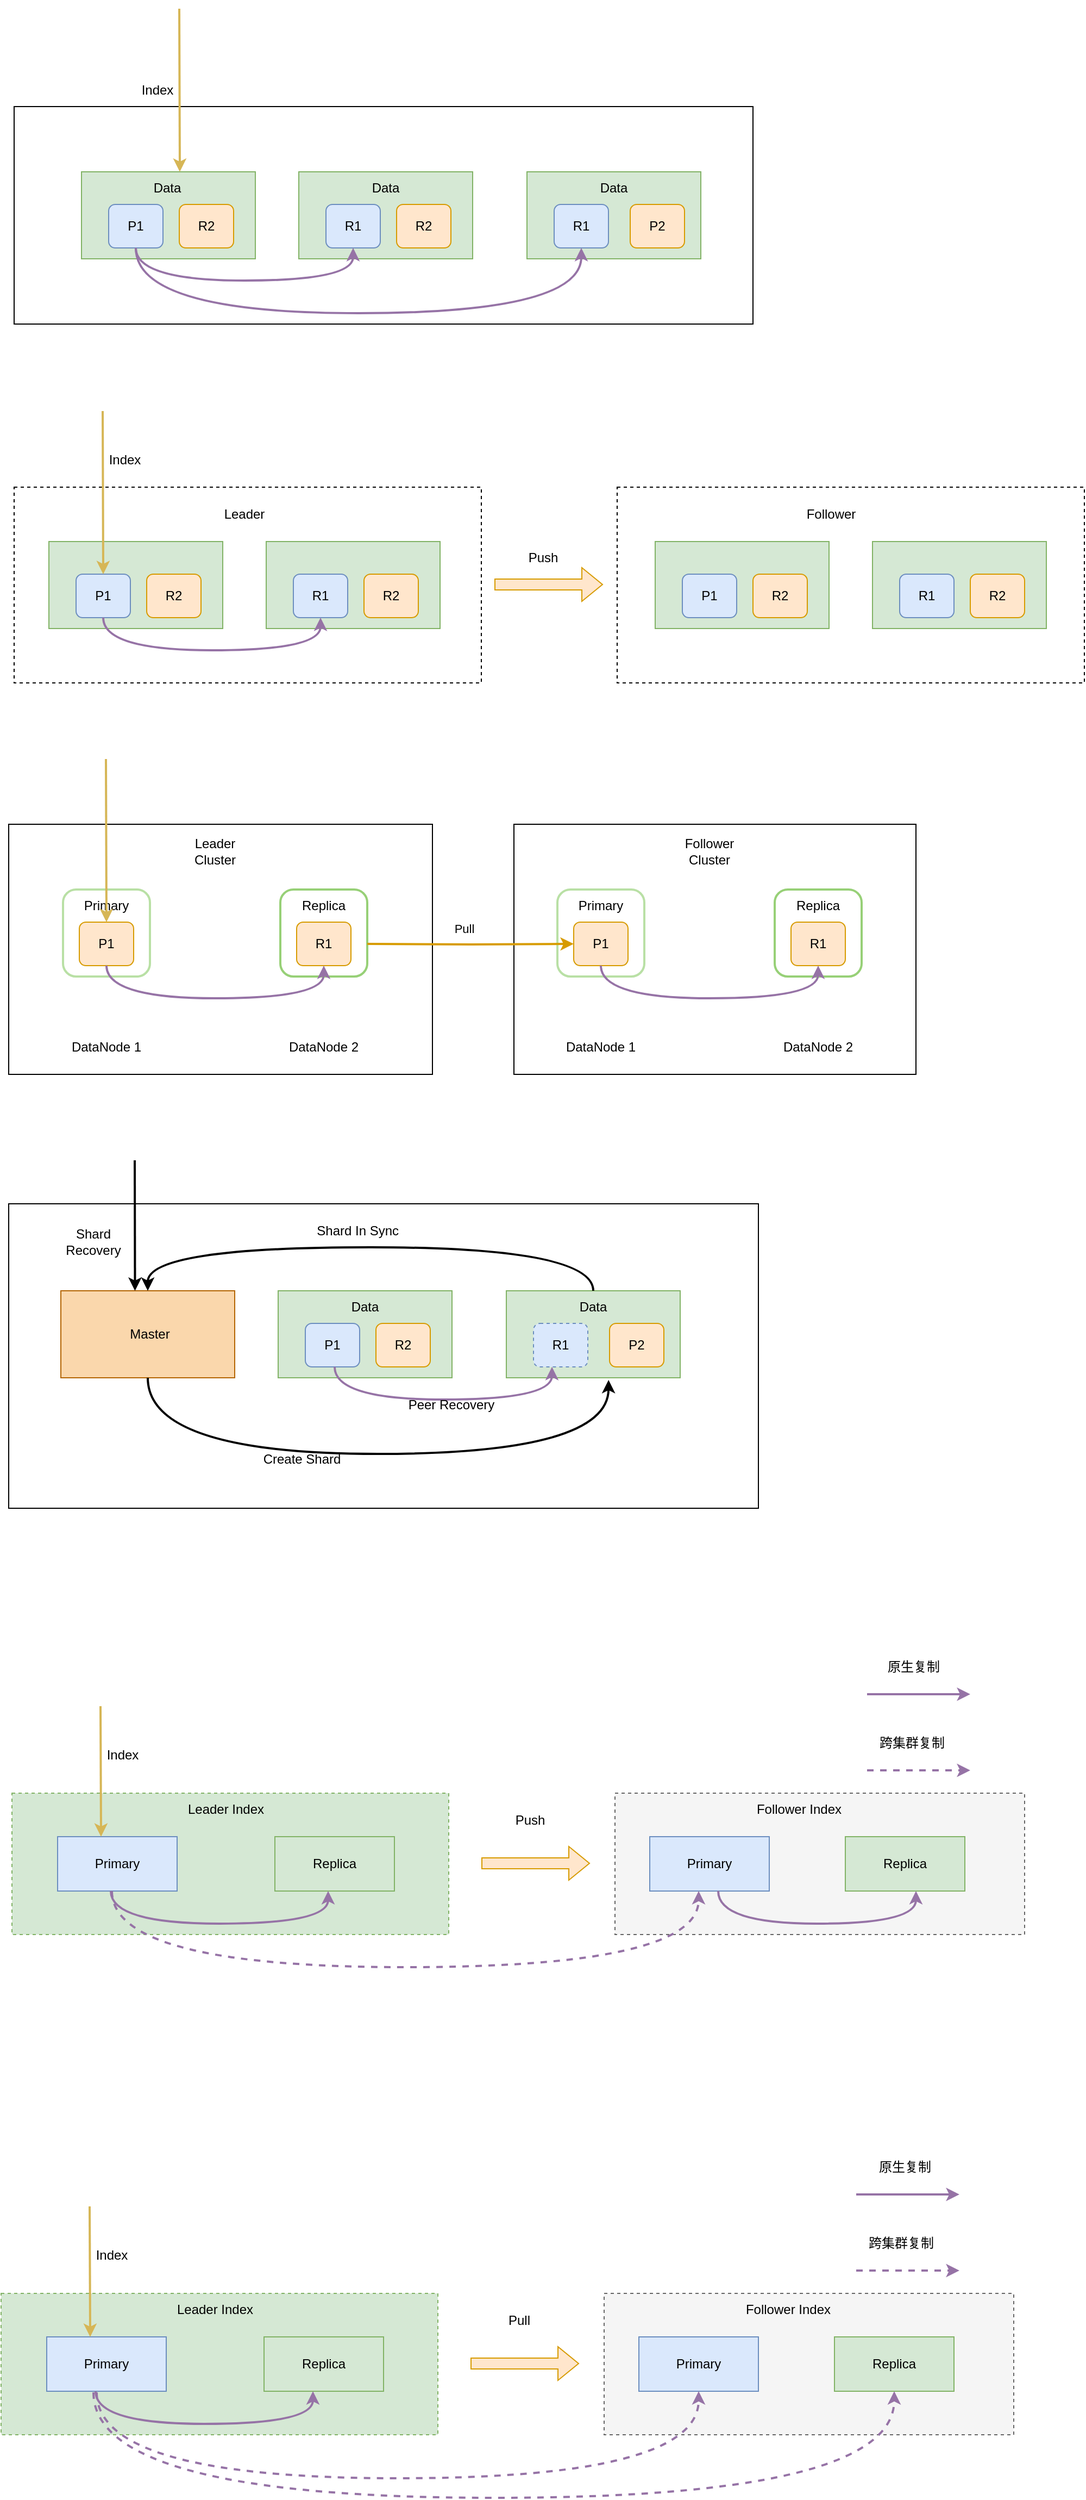 <mxfile version="21.0.6" type="github">
  <diagram id="AtrstPY0V7HxoUcE3dy3" name="第 1 页">
    <mxGraphModel dx="1434" dy="796" grid="1" gridSize="10" guides="1" tooltips="1" connect="1" arrows="1" fold="1" page="1" pageScale="1" pageWidth="1654" pageHeight="1169" math="0" shadow="0">
      <root>
        <mxCell id="0" />
        <mxCell id="1" parent="0" />
        <mxCell id="0O9efqCw_1QqfNNBije2-1" value="" style="rounded=0;whiteSpace=wrap;html=1;dashed=1;" vertex="1" parent="1">
          <mxGeometry x="722" y="550" width="430" height="180" as="geometry" />
        </mxCell>
        <mxCell id="0O9efqCw_1QqfNNBije2-2" value="" style="rounded=0;whiteSpace=wrap;html=1;dashed=1;" vertex="1" parent="1">
          <mxGeometry x="167" y="550" width="430" height="180" as="geometry" />
        </mxCell>
        <mxCell id="0O9efqCw_1QqfNNBije2-3" value="" style="rounded=0;whiteSpace=wrap;html=1;" vertex="1" parent="1">
          <mxGeometry x="162" y="1209" width="690" height="280" as="geometry" />
        </mxCell>
        <mxCell id="0O9efqCw_1QqfNNBije2-4" value="" style="rounded=0;whiteSpace=wrap;html=1;" vertex="1" parent="1">
          <mxGeometry x="167" y="200" width="680" height="200" as="geometry" />
        </mxCell>
        <mxCell id="0O9efqCw_1QqfNNBije2-5" value="" style="rounded=0;whiteSpace=wrap;html=1;fillColor=#d5e8d4;strokeColor=#82b366;" vertex="1" parent="1">
          <mxGeometry x="639" y="260" width="160" height="80" as="geometry" />
        </mxCell>
        <mxCell id="0O9efqCw_1QqfNNBije2-6" value="" style="rounded=0;whiteSpace=wrap;html=1;fillColor=#d5e8d4;strokeColor=#82b366;" vertex="1" parent="1">
          <mxGeometry x="429" y="260" width="160" height="80" as="geometry" />
        </mxCell>
        <mxCell id="0O9efqCw_1QqfNNBije2-7" value="" style="rounded=0;whiteSpace=wrap;html=1;fillColor=#d5e8d4;strokeColor=#82b366;" vertex="1" parent="1">
          <mxGeometry x="229" y="260" width="160" height="80" as="geometry" />
        </mxCell>
        <mxCell id="0O9efqCw_1QqfNNBije2-8" value="P1" style="rounded=1;whiteSpace=wrap;html=1;fillColor=#dae8fc;strokeColor=#6c8ebf;" vertex="1" parent="1">
          <mxGeometry x="254" y="290" width="50" height="40" as="geometry" />
        </mxCell>
        <mxCell id="0O9efqCw_1QqfNNBije2-9" value="R1" style="rounded=1;whiteSpace=wrap;html=1;fillColor=#dae8fc;strokeColor=#6c8ebf;" vertex="1" parent="1">
          <mxGeometry x="454" y="290" width="50" height="40" as="geometry" />
        </mxCell>
        <mxCell id="0O9efqCw_1QqfNNBije2-10" value="R1" style="rounded=1;whiteSpace=wrap;html=1;fillColor=#dae8fc;strokeColor=#6c8ebf;" vertex="1" parent="1">
          <mxGeometry x="664" y="290" width="50" height="40" as="geometry" />
        </mxCell>
        <mxCell id="0O9efqCw_1QqfNNBije2-11" value="" style="endArrow=classic;html=1;rounded=0;entryX=0.5;entryY=1;entryDx=0;entryDy=0;fillColor=#fff2cc;strokeColor=#d6b656;strokeWidth=2;" edge="1" parent="1">
          <mxGeometry width="50" height="50" relative="1" as="geometry">
            <mxPoint x="319" y="110" as="sourcePoint" />
            <mxPoint x="319.5" y="260" as="targetPoint" />
          </mxGeometry>
        </mxCell>
        <mxCell id="0O9efqCw_1QqfNNBije2-12" style="edgeStyle=orthogonalEdgeStyle;orthogonalLoop=1;jettySize=auto;html=1;exitX=0.5;exitY=1;exitDx=0;exitDy=0;entryX=0.5;entryY=1;entryDx=0;entryDy=0;elbow=vertical;curved=1;fillColor=#e1d5e7;strokeColor=#9673a6;strokeWidth=2;" edge="1" parent="1" source="0O9efqCw_1QqfNNBije2-8" target="0O9efqCw_1QqfNNBije2-10">
          <mxGeometry relative="1" as="geometry">
            <Array as="points">
              <mxPoint x="279" y="390" />
              <mxPoint x="689" y="390" />
            </Array>
          </mxGeometry>
        </mxCell>
        <mxCell id="0O9efqCw_1QqfNNBije2-13" style="edgeStyle=orthogonalEdgeStyle;curved=1;orthogonalLoop=1;jettySize=auto;html=1;exitX=0.5;exitY=1;exitDx=0;exitDy=0;elbow=vertical;fillColor=#e1d5e7;strokeColor=#9673a6;strokeWidth=2;" edge="1" parent="1" source="0O9efqCw_1QqfNNBije2-8">
          <mxGeometry relative="1" as="geometry">
            <mxPoint x="479" y="330" as="targetPoint" />
            <Array as="points">
              <mxPoint x="279" y="360" />
              <mxPoint x="479" y="360" />
            </Array>
          </mxGeometry>
        </mxCell>
        <mxCell id="0O9efqCw_1QqfNNBije2-14" value="" style="rounded=0;whiteSpace=wrap;html=1;strokeWidth=1;" vertex="1" parent="1">
          <mxGeometry x="162" y="860" width="390" height="230" as="geometry" />
        </mxCell>
        <mxCell id="0O9efqCw_1QqfNNBije2-15" value="" style="whiteSpace=wrap;html=1;aspect=fixed;strokeWidth=2;strokeColor=#B9E0A5;rounded=1;" vertex="1" parent="1">
          <mxGeometry x="212" y="920" width="80" height="80" as="geometry" />
        </mxCell>
        <mxCell id="0O9efqCw_1QqfNNBije2-16" value="P1" style="rounded=1;whiteSpace=wrap;html=1;fillColor=#ffe6cc;strokeColor=#d79b00;" vertex="1" parent="1">
          <mxGeometry x="227" y="950" width="50" height="40" as="geometry" />
        </mxCell>
        <mxCell id="0O9efqCw_1QqfNNBije2-17" value="Primary" style="text;html=1;strokeColor=none;fillColor=none;align=center;verticalAlign=middle;whiteSpace=wrap;rounded=0;" vertex="1" parent="1">
          <mxGeometry x="222" y="920" width="60" height="30" as="geometry" />
        </mxCell>
        <mxCell id="0O9efqCw_1QqfNNBije2-18" value="" style="whiteSpace=wrap;html=1;aspect=fixed;rounded=1;strokeWidth=2;strokeColor=#97D077;" vertex="1" parent="1">
          <mxGeometry x="412" y="920" width="80" height="80" as="geometry" />
        </mxCell>
        <mxCell id="0O9efqCw_1QqfNNBije2-19" value="Replica" style="text;html=1;strokeColor=none;fillColor=none;align=center;verticalAlign=middle;whiteSpace=wrap;rounded=0;" vertex="1" parent="1">
          <mxGeometry x="422" y="920" width="60" height="30" as="geometry" />
        </mxCell>
        <mxCell id="0O9efqCw_1QqfNNBije2-20" value="R1" style="rounded=1;whiteSpace=wrap;html=1;fillColor=#ffe6cc;strokeColor=#d79b00;" vertex="1" parent="1">
          <mxGeometry x="427" y="950" width="50" height="40" as="geometry" />
        </mxCell>
        <mxCell id="0O9efqCw_1QqfNNBije2-21" value="" style="endArrow=classic;html=1;rounded=0;entryX=0.5;entryY=1;entryDx=0;entryDy=0;fillColor=#fff2cc;strokeColor=#d6b656;strokeWidth=2;" edge="1" parent="1" target="0O9efqCw_1QqfNNBije2-17">
          <mxGeometry width="50" height="50" relative="1" as="geometry">
            <mxPoint x="251.5" y="800" as="sourcePoint" />
            <mxPoint x="251.5" y="920" as="targetPoint" />
          </mxGeometry>
        </mxCell>
        <mxCell id="0O9efqCw_1QqfNNBije2-22" style="edgeStyle=orthogonalEdgeStyle;curved=1;orthogonalLoop=1;jettySize=auto;html=1;exitX=0.5;exitY=1;exitDx=0;exitDy=0;elbow=vertical;fillColor=#e1d5e7;strokeColor=#9673a6;strokeWidth=2;" edge="1" parent="1" source="0O9efqCw_1QqfNNBije2-16">
          <mxGeometry relative="1" as="geometry">
            <mxPoint x="452" y="990" as="targetPoint" />
            <Array as="points">
              <mxPoint x="252" y="1020" />
              <mxPoint x="452" y="1020" />
            </Array>
          </mxGeometry>
        </mxCell>
        <mxCell id="0O9efqCw_1QqfNNBije2-23" value="DataNode 1" style="text;html=1;strokeColor=none;fillColor=none;align=center;verticalAlign=middle;whiteSpace=wrap;rounded=0;strokeWidth=2;" vertex="1" parent="1">
          <mxGeometry x="212" y="1050" width="80" height="30" as="geometry" />
        </mxCell>
        <mxCell id="0O9efqCw_1QqfNNBije2-24" value="DataNode 2" style="text;html=1;strokeColor=none;fillColor=none;align=center;verticalAlign=middle;whiteSpace=wrap;rounded=0;strokeWidth=2;" vertex="1" parent="1">
          <mxGeometry x="412" y="1050" width="80" height="30" as="geometry" />
        </mxCell>
        <mxCell id="0O9efqCw_1QqfNNBije2-25" value="Leader Cluster" style="text;html=1;strokeColor=none;fillColor=none;align=center;verticalAlign=middle;whiteSpace=wrap;rounded=0;strokeWidth=2;" vertex="1" parent="1">
          <mxGeometry x="322" y="870" width="60" height="30" as="geometry" />
        </mxCell>
        <mxCell id="0O9efqCw_1QqfNNBije2-26" value="" style="rounded=0;whiteSpace=wrap;html=1;strokeWidth=1;" vertex="1" parent="1">
          <mxGeometry x="627" y="860" width="370" height="230" as="geometry" />
        </mxCell>
        <mxCell id="0O9efqCw_1QqfNNBije2-27" value="" style="whiteSpace=wrap;html=1;aspect=fixed;strokeWidth=2;strokeColor=#B9E0A5;rounded=1;" vertex="1" parent="1">
          <mxGeometry x="667" y="920" width="80" height="80" as="geometry" />
        </mxCell>
        <mxCell id="0O9efqCw_1QqfNNBije2-28" value="P1" style="rounded=1;whiteSpace=wrap;html=1;fillColor=#ffe6cc;strokeColor=#d79b00;" vertex="1" parent="1">
          <mxGeometry x="682" y="950" width="50" height="40" as="geometry" />
        </mxCell>
        <mxCell id="0O9efqCw_1QqfNNBije2-29" value="Primary" style="text;html=1;strokeColor=none;fillColor=none;align=center;verticalAlign=middle;whiteSpace=wrap;rounded=0;" vertex="1" parent="1">
          <mxGeometry x="677" y="920" width="60" height="30" as="geometry" />
        </mxCell>
        <mxCell id="0O9efqCw_1QqfNNBije2-30" value="" style="whiteSpace=wrap;html=1;aspect=fixed;rounded=1;strokeWidth=2;strokeColor=#97D077;" vertex="1" parent="1">
          <mxGeometry x="867" y="920" width="80" height="80" as="geometry" />
        </mxCell>
        <mxCell id="0O9efqCw_1QqfNNBije2-31" value="Replica" style="text;html=1;strokeColor=none;fillColor=none;align=center;verticalAlign=middle;whiteSpace=wrap;rounded=0;" vertex="1" parent="1">
          <mxGeometry x="877" y="920" width="60" height="30" as="geometry" />
        </mxCell>
        <mxCell id="0O9efqCw_1QqfNNBije2-32" value="R1" style="rounded=1;whiteSpace=wrap;html=1;fillColor=#ffe6cc;strokeColor=#d79b00;" vertex="1" parent="1">
          <mxGeometry x="882" y="950" width="50" height="40" as="geometry" />
        </mxCell>
        <mxCell id="0O9efqCw_1QqfNNBije2-33" style="edgeStyle=orthogonalEdgeStyle;curved=1;orthogonalLoop=1;jettySize=auto;html=1;exitX=0.5;exitY=1;exitDx=0;exitDy=0;elbow=vertical;fillColor=#e1d5e7;strokeColor=#9673a6;strokeWidth=2;" edge="1" parent="1" source="0O9efqCw_1QqfNNBije2-28">
          <mxGeometry relative="1" as="geometry">
            <mxPoint x="907" y="990" as="targetPoint" />
            <Array as="points">
              <mxPoint x="707" y="1020" />
              <mxPoint x="907" y="1020" />
            </Array>
          </mxGeometry>
        </mxCell>
        <mxCell id="0O9efqCw_1QqfNNBije2-34" value="DataNode 1" style="text;html=1;strokeColor=none;fillColor=none;align=center;verticalAlign=middle;whiteSpace=wrap;rounded=0;strokeWidth=2;" vertex="1" parent="1">
          <mxGeometry x="667" y="1050" width="80" height="30" as="geometry" />
        </mxCell>
        <mxCell id="0O9efqCw_1QqfNNBije2-35" value="DataNode 2" style="text;html=1;strokeColor=none;fillColor=none;align=center;verticalAlign=middle;whiteSpace=wrap;rounded=0;strokeWidth=2;" vertex="1" parent="1">
          <mxGeometry x="867" y="1050" width="80" height="30" as="geometry" />
        </mxCell>
        <mxCell id="0O9efqCw_1QqfNNBije2-36" value="Follower&lt;br&gt;Cluster" style="text;html=1;strokeColor=none;fillColor=none;align=center;verticalAlign=middle;whiteSpace=wrap;rounded=0;strokeWidth=2;" vertex="1" parent="1">
          <mxGeometry x="777" y="870" width="60" height="30" as="geometry" />
        </mxCell>
        <mxCell id="0O9efqCw_1QqfNNBije2-37" style="edgeStyle=orthogonalEdgeStyle;rounded=0;orthogonalLoop=1;jettySize=auto;html=1;exitX=1;exitY=0.5;exitDx=0;exitDy=0;entryX=0;entryY=0.5;entryDx=0;entryDy=0;strokeWidth=2;fillColor=#ffe6cc;strokeColor=#d79b00;" edge="1" parent="1" target="0O9efqCw_1QqfNNBije2-28">
          <mxGeometry relative="1" as="geometry">
            <mxPoint x="492" y="970" as="sourcePoint" />
          </mxGeometry>
        </mxCell>
        <mxCell id="0O9efqCw_1QqfNNBije2-38" value="Pull" style="edgeLabel;html=1;align=center;verticalAlign=middle;resizable=0;points=[];" vertex="1" connectable="0" parent="0O9efqCw_1QqfNNBije2-37">
          <mxGeometry x="-0.116" y="-1" relative="1" as="geometry">
            <mxPoint x="5" y="-16" as="offset" />
          </mxGeometry>
        </mxCell>
        <mxCell id="0O9efqCw_1QqfNNBije2-39" value="R2" style="rounded=1;whiteSpace=wrap;html=1;fillColor=#ffe6cc;strokeColor=#d79b00;" vertex="1" parent="1">
          <mxGeometry x="319" y="290" width="50" height="40" as="geometry" />
        </mxCell>
        <mxCell id="0O9efqCw_1QqfNNBije2-40" value="R2" style="rounded=1;whiteSpace=wrap;html=1;fillColor=#ffe6cc;strokeColor=#d79b00;" vertex="1" parent="1">
          <mxGeometry x="519" y="290" width="50" height="40" as="geometry" />
        </mxCell>
        <mxCell id="0O9efqCw_1QqfNNBije2-41" value="P2" style="rounded=1;whiteSpace=wrap;html=1;fillColor=#ffe6cc;strokeColor=#d79b00;" vertex="1" parent="1">
          <mxGeometry x="734" y="290" width="50" height="40" as="geometry" />
        </mxCell>
        <mxCell id="0O9efqCw_1QqfNNBije2-42" value="Index" style="text;html=1;strokeColor=none;fillColor=none;align=center;verticalAlign=middle;whiteSpace=wrap;rounded=0;" vertex="1" parent="1">
          <mxGeometry x="269" y="170" width="60" height="30" as="geometry" />
        </mxCell>
        <mxCell id="0O9efqCw_1QqfNNBije2-43" value="Data" style="text;html=1;strokeColor=none;fillColor=none;align=center;verticalAlign=middle;whiteSpace=wrap;rounded=0;" vertex="1" parent="1">
          <mxGeometry x="279" y="260" width="58" height="30" as="geometry" />
        </mxCell>
        <mxCell id="0O9efqCw_1QqfNNBije2-44" value="Data" style="text;html=1;strokeColor=none;fillColor=none;align=center;verticalAlign=middle;whiteSpace=wrap;rounded=0;" vertex="1" parent="1">
          <mxGeometry x="479" y="260" width="60" height="30" as="geometry" />
        </mxCell>
        <mxCell id="0O9efqCw_1QqfNNBije2-45" value="Data" style="text;html=1;strokeColor=none;fillColor=none;align=center;verticalAlign=middle;whiteSpace=wrap;rounded=0;" vertex="1" parent="1">
          <mxGeometry x="689" y="260" width="60" height="30" as="geometry" />
        </mxCell>
        <mxCell id="0O9efqCw_1QqfNNBije2-46" value="" style="rounded=0;whiteSpace=wrap;html=1;fillColor=#d5e8d4;strokeColor=#82b366;" vertex="1" parent="1">
          <mxGeometry x="620" y="1289" width="160" height="80" as="geometry" />
        </mxCell>
        <mxCell id="0O9efqCw_1QqfNNBije2-47" value="" style="rounded=0;whiteSpace=wrap;html=1;fillColor=#d5e8d4;strokeColor=#82b366;" vertex="1" parent="1">
          <mxGeometry x="410" y="1289" width="160" height="80" as="geometry" />
        </mxCell>
        <mxCell id="0O9efqCw_1QqfNNBije2-48" value="" style="rounded=0;whiteSpace=wrap;html=1;fillColor=#fad7ac;strokeColor=#b46504;" vertex="1" parent="1">
          <mxGeometry x="210" y="1289" width="160" height="80" as="geometry" />
        </mxCell>
        <mxCell id="0O9efqCw_1QqfNNBije2-49" value="P1" style="rounded=1;whiteSpace=wrap;html=1;fillColor=#dae8fc;strokeColor=#6c8ebf;" vertex="1" parent="1">
          <mxGeometry x="435" y="1319" width="50" height="40" as="geometry" />
        </mxCell>
        <mxCell id="0O9efqCw_1QqfNNBije2-50" value="R1" style="rounded=1;whiteSpace=wrap;html=1;fillColor=#dae8fc;strokeColor=#6c8ebf;dashed=1;" vertex="1" parent="1">
          <mxGeometry x="645" y="1319" width="50" height="40" as="geometry" />
        </mxCell>
        <mxCell id="0O9efqCw_1QqfNNBije2-51" value="" style="endArrow=classic;html=1;rounded=0;fillColor=#fff2cc;strokeColor=#000000;strokeWidth=2;" edge="1" parent="1">
          <mxGeometry width="50" height="50" relative="1" as="geometry">
            <mxPoint x="278" y="1169" as="sourcePoint" />
            <mxPoint x="278.25" y="1289" as="targetPoint" />
          </mxGeometry>
        </mxCell>
        <mxCell id="0O9efqCw_1QqfNNBije2-52" style="edgeStyle=orthogonalEdgeStyle;orthogonalLoop=1;jettySize=auto;html=1;exitX=0.5;exitY=1;exitDx=0;exitDy=0;elbow=vertical;fillColor=#e1d5e7;strokeColor=#000000;strokeWidth=2;entryX=0.588;entryY=1.025;entryDx=0;entryDy=0;entryPerimeter=0;curved=1;" edge="1" parent="1" source="0O9efqCw_1QqfNNBije2-48" target="0O9efqCw_1QqfNNBije2-46">
          <mxGeometry relative="1" as="geometry">
            <mxPoint x="732" y="1459" as="targetPoint" />
            <Array as="points">
              <mxPoint x="290" y="1439" />
              <mxPoint x="714" y="1439" />
            </Array>
            <mxPoint x="292" y="1389" as="sourcePoint" />
          </mxGeometry>
        </mxCell>
        <mxCell id="0O9efqCw_1QqfNNBije2-53" value="R2" style="rounded=1;whiteSpace=wrap;html=1;fillColor=#ffe6cc;strokeColor=#d79b00;" vertex="1" parent="1">
          <mxGeometry x="500" y="1319" width="50" height="40" as="geometry" />
        </mxCell>
        <mxCell id="0O9efqCw_1QqfNNBije2-54" value="P2" style="rounded=1;whiteSpace=wrap;html=1;fillColor=#ffe6cc;strokeColor=#d79b00;" vertex="1" parent="1">
          <mxGeometry x="715" y="1319" width="50" height="40" as="geometry" />
        </mxCell>
        <mxCell id="0O9efqCw_1QqfNNBije2-55" value="Shard Recovery" style="text;html=1;strokeColor=none;fillColor=none;align=center;verticalAlign=middle;whiteSpace=wrap;rounded=0;" vertex="1" parent="1">
          <mxGeometry x="210" y="1229" width="60" height="30" as="geometry" />
        </mxCell>
        <mxCell id="0O9efqCw_1QqfNNBije2-56" value="Master" style="text;html=1;strokeColor=none;fillColor=none;align=center;verticalAlign=middle;whiteSpace=wrap;rounded=0;" vertex="1" parent="1">
          <mxGeometry x="262" y="1314" width="60" height="30" as="geometry" />
        </mxCell>
        <mxCell id="0O9efqCw_1QqfNNBije2-57" value="Data" style="text;html=1;strokeColor=none;fillColor=none;align=center;verticalAlign=middle;whiteSpace=wrap;rounded=0;" vertex="1" parent="1">
          <mxGeometry x="460" y="1289" width="60" height="30" as="geometry" />
        </mxCell>
        <mxCell id="0O9efqCw_1QqfNNBije2-58" style="edgeStyle=orthogonalEdgeStyle;curved=1;rounded=0;orthogonalLoop=1;jettySize=auto;html=1;exitX=0.5;exitY=0;exitDx=0;exitDy=0;entryX=0.5;entryY=0;entryDx=0;entryDy=0;strokeColor=#000000;strokeWidth=2;" edge="1" parent="1" source="0O9efqCw_1QqfNNBije2-59" target="0O9efqCw_1QqfNNBije2-48">
          <mxGeometry relative="1" as="geometry">
            <Array as="points">
              <mxPoint x="700" y="1249" />
              <mxPoint x="290" y="1249" />
            </Array>
          </mxGeometry>
        </mxCell>
        <mxCell id="0O9efqCw_1QqfNNBije2-59" value="Data" style="text;html=1;strokeColor=none;fillColor=none;align=center;verticalAlign=middle;whiteSpace=wrap;rounded=0;" vertex="1" parent="1">
          <mxGeometry x="670" y="1289" width="60" height="30" as="geometry" />
        </mxCell>
        <mxCell id="0O9efqCw_1QqfNNBije2-60" style="edgeStyle=orthogonalEdgeStyle;curved=1;orthogonalLoop=1;jettySize=auto;html=1;exitX=0.5;exitY=1;exitDx=0;exitDy=0;elbow=vertical;fillColor=#e1d5e7;strokeColor=#9673a6;strokeWidth=2;" edge="1" parent="1">
          <mxGeometry relative="1" as="geometry">
            <mxPoint x="662" y="1359" as="targetPoint" />
            <Array as="points">
              <mxPoint x="462" y="1389" />
              <mxPoint x="662" y="1389" />
            </Array>
            <mxPoint x="462" y="1359" as="sourcePoint" />
          </mxGeometry>
        </mxCell>
        <mxCell id="0O9efqCw_1QqfNNBije2-61" value="Create Shard" style="text;html=1;strokeColor=none;fillColor=none;align=center;verticalAlign=middle;whiteSpace=wrap;rounded=0;dashed=1;" vertex="1" parent="1">
          <mxGeometry x="382" y="1429" width="100" height="30" as="geometry" />
        </mxCell>
        <mxCell id="0O9efqCw_1QqfNNBije2-62" value="Shard In Sync&amp;nbsp;" style="text;html=1;strokeColor=none;fillColor=none;align=center;verticalAlign=middle;whiteSpace=wrap;rounded=0;dashed=1;" vertex="1" parent="1">
          <mxGeometry x="435" y="1219" width="100" height="30" as="geometry" />
        </mxCell>
        <mxCell id="0O9efqCw_1QqfNNBije2-63" value="Peer Recovery" style="text;html=1;strokeColor=none;fillColor=none;align=center;verticalAlign=middle;whiteSpace=wrap;rounded=0;dashed=1;" vertex="1" parent="1">
          <mxGeometry x="522" y="1379" width="95" height="30" as="geometry" />
        </mxCell>
        <mxCell id="0O9efqCw_1QqfNNBije2-64" value="" style="rounded=0;whiteSpace=wrap;html=1;fillColor=#d5e8d4;strokeColor=#82b366;" vertex="1" parent="1">
          <mxGeometry x="399" y="600" width="160" height="80" as="geometry" />
        </mxCell>
        <mxCell id="0O9efqCw_1QqfNNBije2-65" value="" style="rounded=0;whiteSpace=wrap;html=1;fillColor=#d5e8d4;strokeColor=#82b366;" vertex="1" parent="1">
          <mxGeometry x="199" y="600" width="160" height="80" as="geometry" />
        </mxCell>
        <mxCell id="0O9efqCw_1QqfNNBije2-66" value="P1" style="rounded=1;whiteSpace=wrap;html=1;fillColor=#dae8fc;strokeColor=#6c8ebf;" vertex="1" parent="1">
          <mxGeometry x="224" y="630" width="50" height="40" as="geometry" />
        </mxCell>
        <mxCell id="0O9efqCw_1QqfNNBije2-67" value="R1" style="rounded=1;whiteSpace=wrap;html=1;fillColor=#dae8fc;strokeColor=#6c8ebf;" vertex="1" parent="1">
          <mxGeometry x="424" y="630" width="50" height="40" as="geometry" />
        </mxCell>
        <mxCell id="0O9efqCw_1QqfNNBije2-68" value="" style="endArrow=classic;html=1;rounded=0;entryX=0.5;entryY=1;entryDx=0;entryDy=0;fillColor=#fff2cc;strokeColor=#d6b656;strokeWidth=2;" edge="1" parent="1">
          <mxGeometry width="50" height="50" relative="1" as="geometry">
            <mxPoint x="248.5" y="480" as="sourcePoint" />
            <mxPoint x="249" y="630" as="targetPoint" />
          </mxGeometry>
        </mxCell>
        <mxCell id="0O9efqCw_1QqfNNBije2-69" style="edgeStyle=orthogonalEdgeStyle;curved=1;orthogonalLoop=1;jettySize=auto;html=1;exitX=0.5;exitY=1;exitDx=0;exitDy=0;elbow=vertical;fillColor=#e1d5e7;strokeColor=#9673a6;strokeWidth=2;" edge="1" parent="1" source="0O9efqCw_1QqfNNBije2-66">
          <mxGeometry relative="1" as="geometry">
            <mxPoint x="449" y="670" as="targetPoint" />
            <Array as="points">
              <mxPoint x="249" y="700" />
              <mxPoint x="449" y="700" />
            </Array>
          </mxGeometry>
        </mxCell>
        <mxCell id="0O9efqCw_1QqfNNBije2-70" value="R2" style="rounded=1;whiteSpace=wrap;html=1;fillColor=#ffe6cc;strokeColor=#d79b00;" vertex="1" parent="1">
          <mxGeometry x="289" y="630" width="50" height="40" as="geometry" />
        </mxCell>
        <mxCell id="0O9efqCw_1QqfNNBije2-71" value="R2" style="rounded=1;whiteSpace=wrap;html=1;fillColor=#ffe6cc;strokeColor=#d79b00;" vertex="1" parent="1">
          <mxGeometry x="489" y="630" width="50" height="40" as="geometry" />
        </mxCell>
        <mxCell id="0O9efqCw_1QqfNNBije2-72" value="Index" style="text;html=1;strokeColor=none;fillColor=none;align=center;verticalAlign=middle;whiteSpace=wrap;rounded=0;" vertex="1" parent="1">
          <mxGeometry x="239" y="510" width="60" height="30" as="geometry" />
        </mxCell>
        <mxCell id="0O9efqCw_1QqfNNBije2-73" value="" style="rounded=0;whiteSpace=wrap;html=1;fillColor=#d5e8d4;strokeColor=#82b366;" vertex="1" parent="1">
          <mxGeometry x="957" y="600" width="160" height="80" as="geometry" />
        </mxCell>
        <mxCell id="0O9efqCw_1QqfNNBije2-74" value="" style="rounded=0;whiteSpace=wrap;html=1;fillColor=#d5e8d4;strokeColor=#82b366;" vertex="1" parent="1">
          <mxGeometry x="757" y="600" width="160" height="80" as="geometry" />
        </mxCell>
        <mxCell id="0O9efqCw_1QqfNNBije2-75" value="P1" style="rounded=1;whiteSpace=wrap;html=1;fillColor=#dae8fc;strokeColor=#6c8ebf;" vertex="1" parent="1">
          <mxGeometry x="782" y="630" width="50" height="40" as="geometry" />
        </mxCell>
        <mxCell id="0O9efqCw_1QqfNNBije2-76" value="R1" style="rounded=1;whiteSpace=wrap;html=1;fillColor=#dae8fc;strokeColor=#6c8ebf;" vertex="1" parent="1">
          <mxGeometry x="982" y="630" width="50" height="40" as="geometry" />
        </mxCell>
        <mxCell id="0O9efqCw_1QqfNNBije2-77" value="R2" style="rounded=1;whiteSpace=wrap;html=1;fillColor=#ffe6cc;strokeColor=#d79b00;" vertex="1" parent="1">
          <mxGeometry x="847" y="630" width="50" height="40" as="geometry" />
        </mxCell>
        <mxCell id="0O9efqCw_1QqfNNBije2-78" value="R2" style="rounded=1;whiteSpace=wrap;html=1;fillColor=#ffe6cc;strokeColor=#d79b00;" vertex="1" parent="1">
          <mxGeometry x="1047" y="630" width="50" height="40" as="geometry" />
        </mxCell>
        <mxCell id="0O9efqCw_1QqfNNBije2-79" value="Leader" style="text;html=1;strokeColor=none;fillColor=none;align=center;verticalAlign=middle;whiteSpace=wrap;rounded=0;dashed=1;" vertex="1" parent="1">
          <mxGeometry x="349" y="560" width="60" height="30" as="geometry" />
        </mxCell>
        <mxCell id="0O9efqCw_1QqfNNBije2-80" value="" style="shape=flexArrow;endArrow=classic;html=1;rounded=0;fillColor=#ffe6cc;strokeColor=#d79b00;" edge="1" parent="1">
          <mxGeometry width="50" height="50" relative="1" as="geometry">
            <mxPoint x="609" y="639.5" as="sourcePoint" />
            <mxPoint x="709" y="639.5" as="targetPoint" />
          </mxGeometry>
        </mxCell>
        <mxCell id="0O9efqCw_1QqfNNBije2-81" value="Follower" style="text;html=1;strokeColor=none;fillColor=none;align=center;verticalAlign=middle;whiteSpace=wrap;rounded=0;dashed=1;" vertex="1" parent="1">
          <mxGeometry x="889" y="560" width="60" height="30" as="geometry" />
        </mxCell>
        <mxCell id="0O9efqCw_1QqfNNBije2-82" value="Push" style="text;html=1;strokeColor=none;fillColor=none;align=center;verticalAlign=middle;whiteSpace=wrap;rounded=0;dashed=1;" vertex="1" parent="1">
          <mxGeometry x="624" y="600" width="60" height="30" as="geometry" />
        </mxCell>
        <mxCell id="0O9efqCw_1QqfNNBije2-83" value="" style="rounded=0;whiteSpace=wrap;html=1;dashed=1;fillColor=#f5f5f5;fontColor=#333333;strokeColor=#666666;" vertex="1" parent="1">
          <mxGeometry x="720" y="1751" width="377" height="130" as="geometry" />
        </mxCell>
        <mxCell id="0O9efqCw_1QqfNNBije2-84" value="" style="rounded=0;whiteSpace=wrap;html=1;dashed=1;fillColor=#d5e8d4;strokeColor=#82b366;" vertex="1" parent="1">
          <mxGeometry x="165" y="1751" width="402" height="130" as="geometry" />
        </mxCell>
        <mxCell id="0O9efqCw_1QqfNNBije2-85" value="Replica" style="rounded=0;whiteSpace=wrap;html=1;fillColor=#d5e8d4;strokeColor=#82b366;" vertex="1" parent="1">
          <mxGeometry x="407" y="1791" width="110" height="50" as="geometry" />
        </mxCell>
        <mxCell id="0O9efqCw_1QqfNNBije2-86" value="Primary" style="rounded=0;whiteSpace=wrap;html=1;fillColor=#dae8fc;strokeColor=#6c8ebf;" vertex="1" parent="1">
          <mxGeometry x="207" y="1791" width="110" height="50" as="geometry" />
        </mxCell>
        <mxCell id="0O9efqCw_1QqfNNBije2-87" value="" style="endArrow=classic;html=1;rounded=0;fillColor=#fff2cc;strokeColor=#d6b656;strokeWidth=2;" edge="1" parent="1">
          <mxGeometry width="50" height="50" relative="1" as="geometry">
            <mxPoint x="246.5" y="1671" as="sourcePoint" />
            <mxPoint x="247" y="1791" as="targetPoint" />
          </mxGeometry>
        </mxCell>
        <mxCell id="0O9efqCw_1QqfNNBije2-88" style="edgeStyle=orthogonalEdgeStyle;curved=1;orthogonalLoop=1;jettySize=auto;html=1;exitX=0.5;exitY=1;exitDx=0;exitDy=0;elbow=vertical;fillColor=#e1d5e7;strokeColor=#9673a6;strokeWidth=2;" edge="1" parent="1">
          <mxGeometry relative="1" as="geometry">
            <mxPoint x="456" y="1841" as="targetPoint" />
            <Array as="points">
              <mxPoint x="256" y="1871" />
              <mxPoint x="456" y="1871" />
            </Array>
            <mxPoint x="256" y="1841" as="sourcePoint" />
          </mxGeometry>
        </mxCell>
        <mxCell id="0O9efqCw_1QqfNNBije2-89" value="Index" style="text;html=1;strokeColor=none;fillColor=none;align=center;verticalAlign=middle;whiteSpace=wrap;rounded=0;" vertex="1" parent="1">
          <mxGeometry x="237" y="1701" width="60" height="30" as="geometry" />
        </mxCell>
        <mxCell id="0O9efqCw_1QqfNNBije2-90" value="Leader Index" style="text;html=1;strokeColor=none;fillColor=none;align=center;verticalAlign=middle;whiteSpace=wrap;rounded=0;dashed=1;" vertex="1" parent="1">
          <mxGeometry x="317" y="1751" width="90" height="30" as="geometry" />
        </mxCell>
        <mxCell id="0O9efqCw_1QqfNNBije2-91" value="" style="shape=flexArrow;endArrow=classic;html=1;rounded=0;fillColor=#ffe6cc;strokeColor=#d79b00;" edge="1" parent="1">
          <mxGeometry width="50" height="50" relative="1" as="geometry">
            <mxPoint x="597" y="1815.5" as="sourcePoint" />
            <mxPoint x="697" y="1815.5" as="targetPoint" />
          </mxGeometry>
        </mxCell>
        <mxCell id="0O9efqCw_1QqfNNBije2-92" value="Follower Index" style="text;html=1;strokeColor=none;fillColor=none;align=center;verticalAlign=middle;whiteSpace=wrap;rounded=0;dashed=1;" vertex="1" parent="1">
          <mxGeometry x="842" y="1751" width="95" height="30" as="geometry" />
        </mxCell>
        <mxCell id="0O9efqCw_1QqfNNBije2-93" value="Push" style="text;html=1;strokeColor=none;fillColor=none;align=center;verticalAlign=middle;whiteSpace=wrap;rounded=0;dashed=1;" vertex="1" parent="1">
          <mxGeometry x="612" y="1761" width="60" height="30" as="geometry" />
        </mxCell>
        <mxCell id="0O9efqCw_1QqfNNBije2-94" value="Primary" style="rounded=0;whiteSpace=wrap;html=1;fillColor=#dae8fc;strokeColor=#6c8ebf;" vertex="1" parent="1">
          <mxGeometry x="752" y="1791" width="110" height="50" as="geometry" />
        </mxCell>
        <mxCell id="0O9efqCw_1QqfNNBije2-95" value="Replica" style="rounded=0;whiteSpace=wrap;html=1;fillColor=#d5e8d4;strokeColor=#82b366;" vertex="1" parent="1">
          <mxGeometry x="932" y="1791" width="110" height="50" as="geometry" />
        </mxCell>
        <mxCell id="0O9efqCw_1QqfNNBije2-96" style="orthogonalLoop=1;jettySize=auto;html=1;elbow=vertical;fillColor=#e1d5e7;strokeColor=#9673a6;strokeWidth=2;dashed=1;edgeStyle=orthogonalEdgeStyle;curved=1;" edge="1" parent="1">
          <mxGeometry relative="1" as="geometry">
            <mxPoint x="797" y="1841" as="targetPoint" />
            <Array as="points">
              <mxPoint x="257" y="1911" />
              <mxPoint x="797" y="1911" />
            </Array>
            <mxPoint x="257" y="1841" as="sourcePoint" />
          </mxGeometry>
        </mxCell>
        <mxCell id="0O9efqCw_1QqfNNBije2-97" style="orthogonalLoop=1;jettySize=auto;html=1;elbow=vertical;fillColor=#e1d5e7;strokeColor=#9673a6;strokeWidth=2;" edge="1" parent="1">
          <mxGeometry relative="1" as="geometry">
            <mxPoint x="1047" y="1660" as="targetPoint" />
            <mxPoint x="952" y="1660" as="sourcePoint" />
          </mxGeometry>
        </mxCell>
        <mxCell id="0O9efqCw_1QqfNNBije2-98" style="orthogonalLoop=1;jettySize=auto;html=1;elbow=vertical;fillColor=#e1d5e7;strokeColor=#9673a6;strokeWidth=2;dashed=1;" edge="1" parent="1">
          <mxGeometry relative="1" as="geometry">
            <mxPoint x="1047" y="1730" as="targetPoint" />
            <mxPoint x="952" y="1730" as="sourcePoint" />
          </mxGeometry>
        </mxCell>
        <mxCell id="0O9efqCw_1QqfNNBije2-99" value="原生复制" style="text;html=1;strokeColor=none;fillColor=none;align=center;verticalAlign=middle;whiteSpace=wrap;rounded=0;dashed=1;" vertex="1" parent="1">
          <mxGeometry x="965" y="1620" width="60" height="30" as="geometry" />
        </mxCell>
        <mxCell id="0O9efqCw_1QqfNNBije2-100" value="跨集群复制" style="text;html=1;strokeColor=none;fillColor=none;align=center;verticalAlign=middle;whiteSpace=wrap;rounded=0;dashed=1;" vertex="1" parent="1">
          <mxGeometry x="955" y="1690" width="77" height="30" as="geometry" />
        </mxCell>
        <mxCell id="0O9efqCw_1QqfNNBije2-101" value="" style="rounded=0;whiteSpace=wrap;html=1;dashed=1;fillColor=#f5f5f5;fontColor=#333333;strokeColor=#666666;" vertex="1" parent="1">
          <mxGeometry x="710" y="2211" width="377" height="130" as="geometry" />
        </mxCell>
        <mxCell id="0O9efqCw_1QqfNNBije2-102" value="" style="rounded=0;whiteSpace=wrap;html=1;dashed=1;fillColor=#d5e8d4;strokeColor=#82b366;" vertex="1" parent="1">
          <mxGeometry x="155" y="2211" width="402" height="130" as="geometry" />
        </mxCell>
        <mxCell id="0O9efqCw_1QqfNNBije2-103" value="Replica" style="rounded=0;whiteSpace=wrap;html=1;fillColor=#d5e8d4;strokeColor=#82b366;" vertex="1" parent="1">
          <mxGeometry x="397" y="2251" width="110" height="50" as="geometry" />
        </mxCell>
        <mxCell id="0O9efqCw_1QqfNNBije2-104" value="Primary" style="rounded=0;whiteSpace=wrap;html=1;fillColor=#dae8fc;strokeColor=#6c8ebf;" vertex="1" parent="1">
          <mxGeometry x="197" y="2251" width="110" height="50" as="geometry" />
        </mxCell>
        <mxCell id="0O9efqCw_1QqfNNBije2-105" value="" style="endArrow=classic;html=1;rounded=0;fillColor=#fff2cc;strokeColor=#d6b656;strokeWidth=2;" edge="1" parent="1">
          <mxGeometry width="50" height="50" relative="1" as="geometry">
            <mxPoint x="236.5" y="2131" as="sourcePoint" />
            <mxPoint x="237" y="2251" as="targetPoint" />
          </mxGeometry>
        </mxCell>
        <mxCell id="0O9efqCw_1QqfNNBije2-106" style="edgeStyle=orthogonalEdgeStyle;curved=1;orthogonalLoop=1;jettySize=auto;html=1;exitX=0.5;exitY=1;exitDx=0;exitDy=0;elbow=vertical;fillColor=#e1d5e7;strokeColor=#9673a6;strokeWidth=2;" edge="1" parent="1">
          <mxGeometry relative="1" as="geometry">
            <mxPoint x="442" y="2301" as="targetPoint" />
            <Array as="points">
              <mxPoint x="242" y="2331" />
              <mxPoint x="442" y="2331" />
            </Array>
            <mxPoint x="242" y="2301" as="sourcePoint" />
          </mxGeometry>
        </mxCell>
        <mxCell id="0O9efqCw_1QqfNNBije2-107" value="Index" style="text;html=1;strokeColor=none;fillColor=none;align=center;verticalAlign=middle;whiteSpace=wrap;rounded=0;" vertex="1" parent="1">
          <mxGeometry x="227" y="2161" width="60" height="30" as="geometry" />
        </mxCell>
        <mxCell id="0O9efqCw_1QqfNNBije2-108" value="Leader Index" style="text;html=1;strokeColor=none;fillColor=none;align=center;verticalAlign=middle;whiteSpace=wrap;rounded=0;dashed=1;" vertex="1" parent="1">
          <mxGeometry x="307" y="2211" width="90" height="30" as="geometry" />
        </mxCell>
        <mxCell id="0O9efqCw_1QqfNNBije2-109" value="" style="shape=flexArrow;endArrow=classic;html=1;rounded=0;fillColor=#ffe6cc;strokeColor=#d79b00;" edge="1" parent="1">
          <mxGeometry width="50" height="50" relative="1" as="geometry">
            <mxPoint x="587" y="2275.5" as="sourcePoint" />
            <mxPoint x="687" y="2275.5" as="targetPoint" />
          </mxGeometry>
        </mxCell>
        <mxCell id="0O9efqCw_1QqfNNBije2-110" value="Follower Index" style="text;html=1;strokeColor=none;fillColor=none;align=center;verticalAlign=middle;whiteSpace=wrap;rounded=0;dashed=1;" vertex="1" parent="1">
          <mxGeometry x="832" y="2211" width="95" height="30" as="geometry" />
        </mxCell>
        <mxCell id="0O9efqCw_1QqfNNBije2-111" value="Pull" style="text;html=1;strokeColor=none;fillColor=none;align=center;verticalAlign=middle;whiteSpace=wrap;rounded=0;dashed=1;" vertex="1" parent="1">
          <mxGeometry x="602" y="2221" width="60" height="30" as="geometry" />
        </mxCell>
        <mxCell id="0O9efqCw_1QqfNNBije2-112" value="Primary" style="rounded=0;whiteSpace=wrap;html=1;fillColor=#dae8fc;strokeColor=#6c8ebf;" vertex="1" parent="1">
          <mxGeometry x="742" y="2251" width="110" height="50" as="geometry" />
        </mxCell>
        <mxCell id="0O9efqCw_1QqfNNBije2-113" value="Replica" style="rounded=0;whiteSpace=wrap;html=1;fillColor=#d5e8d4;strokeColor=#82b366;" vertex="1" parent="1">
          <mxGeometry x="922" y="2251" width="110" height="50" as="geometry" />
        </mxCell>
        <mxCell id="0O9efqCw_1QqfNNBije2-114" style="orthogonalLoop=1;jettySize=auto;html=1;elbow=vertical;fillColor=#e1d5e7;strokeColor=#9673a6;strokeWidth=2;exitX=0.418;exitY=1.02;exitDx=0;exitDy=0;exitPerimeter=0;edgeStyle=orthogonalEdgeStyle;curved=1;entryX=0.5;entryY=1;entryDx=0;entryDy=0;dashed=1;" edge="1" parent="1" source="0O9efqCw_1QqfNNBije2-104" target="0O9efqCw_1QqfNNBije2-112">
          <mxGeometry relative="1" as="geometry">
            <mxPoint x="607" y="2441" as="targetPoint" />
            <Array as="points">
              <mxPoint x="243" y="2381" />
              <mxPoint x="797" y="2381" />
            </Array>
            <mxPoint x="267" y="2421" as="sourcePoint" />
          </mxGeometry>
        </mxCell>
        <mxCell id="0O9efqCw_1QqfNNBije2-115" style="orthogonalLoop=1;jettySize=auto;html=1;elbow=vertical;fillColor=#e1d5e7;strokeColor=#9673a6;strokeWidth=2;exitX=0.391;exitY=1.02;exitDx=0;exitDy=0;exitPerimeter=0;entryX=0.5;entryY=1;entryDx=0;entryDy=0;dashed=1;edgeStyle=orthogonalEdgeStyle;curved=1;" edge="1" parent="1" target="0O9efqCw_1QqfNNBije2-113" source="0O9efqCw_1QqfNNBije2-104">
          <mxGeometry relative="1" as="geometry">
            <mxPoint x="1010" y="2301" as="targetPoint" />
            <Array as="points">
              <mxPoint x="240" y="2399" />
              <mxPoint x="977" y="2399" />
            </Array>
            <mxPoint x="455.98" y="2302" as="sourcePoint" />
          </mxGeometry>
        </mxCell>
        <mxCell id="0O9efqCw_1QqfNNBije2-116" style="orthogonalLoop=1;jettySize=auto;html=1;elbow=vertical;fillColor=#e1d5e7;strokeColor=#9673a6;strokeWidth=2;" edge="1" parent="1">
          <mxGeometry relative="1" as="geometry">
            <mxPoint x="1037" y="2120" as="targetPoint" />
            <mxPoint x="942" y="2120" as="sourcePoint" />
          </mxGeometry>
        </mxCell>
        <mxCell id="0O9efqCw_1QqfNNBije2-117" style="orthogonalLoop=1;jettySize=auto;html=1;elbow=vertical;fillColor=#e1d5e7;strokeColor=#9673a6;strokeWidth=2;dashed=1;" edge="1" parent="1">
          <mxGeometry relative="1" as="geometry">
            <mxPoint x="1037" y="2190" as="targetPoint" />
            <mxPoint x="942" y="2190" as="sourcePoint" />
          </mxGeometry>
        </mxCell>
        <mxCell id="0O9efqCw_1QqfNNBije2-118" value="原生复制" style="text;html=1;strokeColor=none;fillColor=none;align=center;verticalAlign=middle;whiteSpace=wrap;rounded=0;dashed=1;" vertex="1" parent="1">
          <mxGeometry x="957" y="2080" width="60" height="30" as="geometry" />
        </mxCell>
        <mxCell id="0O9efqCw_1QqfNNBije2-119" value="跨集群复制" style="text;html=1;strokeColor=none;fillColor=none;align=center;verticalAlign=middle;whiteSpace=wrap;rounded=0;dashed=1;" vertex="1" parent="1">
          <mxGeometry x="945" y="2150" width="77" height="30" as="geometry" />
        </mxCell>
        <mxCell id="0O9efqCw_1QqfNNBije2-120" style="orthogonalLoop=1;jettySize=auto;html=1;exitX=0.5;exitY=1;exitDx=0;exitDy=0;elbow=vertical;fillColor=#e1d5e7;strokeColor=#9673a6;strokeWidth=2;edgeStyle=orthogonalEdgeStyle;curved=1;" edge="1" parent="1">
          <mxGeometry relative="1" as="geometry">
            <mxPoint x="997" y="1841" as="targetPoint" />
            <Array as="points">
              <mxPoint x="815" y="1871" />
              <mxPoint x="997" y="1871" />
            </Array>
            <mxPoint x="815" y="1841" as="sourcePoint" />
          </mxGeometry>
        </mxCell>
      </root>
    </mxGraphModel>
  </diagram>
</mxfile>
